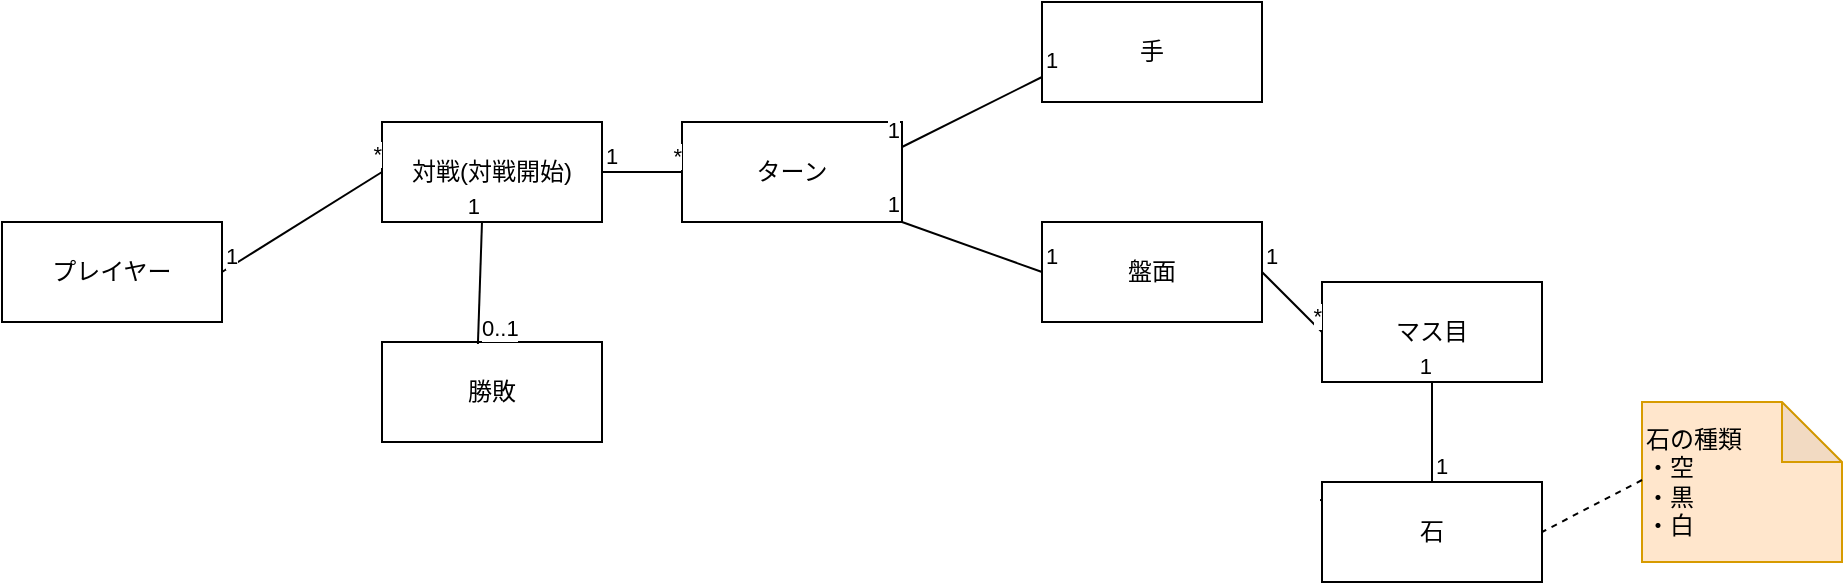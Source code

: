 <mxfile>
    <diagram id="uGVJI5XFFdA2i-oXUeg0" name="ページ1">
        <mxGraphModel dx="932" dy="622" grid="1" gridSize="10" guides="1" tooltips="1" connect="1" arrows="1" fold="1" page="1" pageScale="1" pageWidth="827" pageHeight="1169" math="0" shadow="0">
            <root>
                <mxCell id="0"/>
                <mxCell id="1" parent="0"/>
                <mxCell id="2" value="対戦(対戦開始)" style="html=1;whiteSpace=wrap;" parent="1" vertex="1">
                    <mxGeometry x="230" y="70" width="110" height="50" as="geometry"/>
                </mxCell>
                <mxCell id="3" value="ターン" style="html=1;whiteSpace=wrap;" parent="1" vertex="1">
                    <mxGeometry x="380" y="70" width="110" height="50" as="geometry"/>
                </mxCell>
                <mxCell id="5" value="勝敗" style="html=1;whiteSpace=wrap;" parent="1" vertex="1">
                    <mxGeometry x="230" y="180" width="110" height="50" as="geometry"/>
                </mxCell>
                <mxCell id="6" value="プレイヤー" style="html=1;whiteSpace=wrap;" parent="1" vertex="1">
                    <mxGeometry x="40" y="120" width="110" height="50" as="geometry"/>
                </mxCell>
                <mxCell id="9" value="" style="endArrow=none;dashed=1;html=1;entryX=1;entryY=0.5;entryDx=0;entryDy=0;exitX=-0.009;exitY=0.18;exitDx=0;exitDy=0;exitPerimeter=0;" parent="1" source="4" edge="1">
                    <mxGeometry width="50" height="50" relative="1" as="geometry">
                        <mxPoint x="860.01" y="249" as="sourcePoint"/>
                        <mxPoint x="791" y="265" as="targetPoint"/>
                    </mxGeometry>
                </mxCell>
                <mxCell id="10" value="" style="endArrow=none;html=1;exitX=1;exitY=0.5;exitDx=0;exitDy=0;entryX=0;entryY=0.5;entryDx=0;entryDy=0;" parent="1" source="6" edge="1" target="2">
                    <mxGeometry relative="1" as="geometry">
                        <mxPoint x="145" y="159" as="sourcePoint"/>
                        <mxPoint x="219" y="146" as="targetPoint"/>
                    </mxGeometry>
                </mxCell>
                <mxCell id="11" value="1" style="edgeLabel;resizable=0;html=1;align=left;verticalAlign=bottom;" parent="10" connectable="0" vertex="1">
                    <mxGeometry x="-1" relative="1" as="geometry"/>
                </mxCell>
                <mxCell id="12" value="*" style="edgeLabel;resizable=0;html=1;align=right;verticalAlign=bottom;" parent="10" connectable="0" vertex="1">
                    <mxGeometry x="1" relative="1" as="geometry"/>
                </mxCell>
                <mxCell id="16" value="マス目" style="html=1;whiteSpace=wrap;" vertex="1" parent="1">
                    <mxGeometry x="700" y="150" width="110" height="50" as="geometry"/>
                </mxCell>
                <mxCell id="17" value="盤面" style="html=1;whiteSpace=wrap;" vertex="1" parent="1">
                    <mxGeometry x="560" y="120" width="110" height="50" as="geometry"/>
                </mxCell>
                <mxCell id="18" value="" style="endArrow=none;html=1;exitX=0.436;exitY=0.02;exitDx=0;exitDy=0;exitPerimeter=0;" edge="1" parent="1" source="5">
                    <mxGeometry relative="1" as="geometry">
                        <mxPoint x="160" y="155" as="sourcePoint"/>
                        <mxPoint x="280" y="120" as="targetPoint"/>
                    </mxGeometry>
                </mxCell>
                <mxCell id="19" value="0..1" style="edgeLabel;resizable=0;html=1;align=left;verticalAlign=bottom;" connectable="0" vertex="1" parent="18">
                    <mxGeometry x="-1" relative="1" as="geometry"/>
                </mxCell>
                <mxCell id="20" value="1" style="edgeLabel;resizable=0;html=1;align=right;verticalAlign=bottom;" connectable="0" vertex="1" parent="18">
                    <mxGeometry x="1" relative="1" as="geometry"/>
                </mxCell>
                <mxCell id="27" value="" style="endArrow=none;html=1;exitX=1;exitY=0.5;exitDx=0;exitDy=0;entryX=0;entryY=0.5;entryDx=0;entryDy=0;" edge="1" parent="1" source="2" target="3">
                    <mxGeometry relative="1" as="geometry">
                        <mxPoint x="160" y="155" as="sourcePoint"/>
                        <mxPoint x="240" y="105" as="targetPoint"/>
                    </mxGeometry>
                </mxCell>
                <mxCell id="28" value="1" style="edgeLabel;resizable=0;html=1;align=left;verticalAlign=bottom;" connectable="0" vertex="1" parent="27">
                    <mxGeometry x="-1" relative="1" as="geometry"/>
                </mxCell>
                <mxCell id="29" value="*" style="edgeLabel;resizable=0;html=1;align=right;verticalAlign=bottom;" connectable="0" vertex="1" parent="27">
                    <mxGeometry x="1" relative="1" as="geometry"/>
                </mxCell>
                <mxCell id="30" value="" style="endArrow=none;html=1;exitX=0;exitY=0.5;exitDx=0;exitDy=0;entryX=1;entryY=1;entryDx=0;entryDy=0;" edge="1" parent="1" source="17" target="3">
                    <mxGeometry relative="1" as="geometry">
                        <mxPoint x="350" y="105" as="sourcePoint"/>
                        <mxPoint x="470" y="120" as="targetPoint"/>
                    </mxGeometry>
                </mxCell>
                <mxCell id="31" value="1" style="edgeLabel;resizable=0;html=1;align=left;verticalAlign=bottom;" connectable="0" vertex="1" parent="30">
                    <mxGeometry x="-1" relative="1" as="geometry"/>
                </mxCell>
                <mxCell id="32" value="1" style="edgeLabel;resizable=0;html=1;align=right;verticalAlign=bottom;" connectable="0" vertex="1" parent="30">
                    <mxGeometry x="1" relative="1" as="geometry"/>
                </mxCell>
                <mxCell id="33" value="" style="endArrow=none;html=1;exitX=1;exitY=0.5;exitDx=0;exitDy=0;entryX=0;entryY=0.5;entryDx=0;entryDy=0;" edge="1" parent="1" source="17" target="16">
                    <mxGeometry relative="1" as="geometry">
                        <mxPoint x="350" y="105" as="sourcePoint"/>
                        <mxPoint x="430" y="105" as="targetPoint"/>
                    </mxGeometry>
                </mxCell>
                <mxCell id="34" value="1" style="edgeLabel;resizable=0;html=1;align=left;verticalAlign=bottom;" connectable="0" vertex="1" parent="33">
                    <mxGeometry x="-1" relative="1" as="geometry"/>
                </mxCell>
                <mxCell id="35" value="*" style="edgeLabel;resizable=0;html=1;align=right;verticalAlign=bottom;" connectable="0" vertex="1" parent="33">
                    <mxGeometry x="1" relative="1" as="geometry"/>
                </mxCell>
                <mxCell id="36" value="" style="endArrow=none;html=1;entryX=0.5;entryY=1;entryDx=0;entryDy=0;exitX=0.5;exitY=0;exitDx=0;exitDy=0;" edge="1" parent="1" source="4" target="16">
                    <mxGeometry relative="1" as="geometry">
                        <mxPoint x="735" y="236" as="sourcePoint"/>
                        <mxPoint x="513" y="130" as="targetPoint"/>
                    </mxGeometry>
                </mxCell>
                <mxCell id="37" value="1" style="edgeLabel;resizable=0;html=1;align=left;verticalAlign=bottom;" connectable="0" vertex="1" parent="36">
                    <mxGeometry x="-1" relative="1" as="geometry"/>
                </mxCell>
                <mxCell id="38" value="1" style="edgeLabel;resizable=0;html=1;align=right;verticalAlign=bottom;" connectable="0" vertex="1" parent="36">
                    <mxGeometry x="1" relative="1" as="geometry"/>
                </mxCell>
                <mxCell id="39" value="石の種類&lt;div&gt;・空&lt;/div&gt;&lt;div&gt;・黒&lt;/div&gt;&lt;div&gt;・白&lt;/div&gt;" style="shape=note;whiteSpace=wrap;html=1;backgroundOutline=1;darkOpacity=0.05;fillColor=#ffe6cc;strokeColor=#d79b00;align=left;" vertex="1" parent="1">
                    <mxGeometry x="860" y="210" width="100" height="80" as="geometry"/>
                </mxCell>
                <mxCell id="41" value="手" style="html=1;whiteSpace=wrap;" vertex="1" parent="1">
                    <mxGeometry x="560" y="10" width="110" height="50" as="geometry"/>
                </mxCell>
                <mxCell id="42" value="" style="endArrow=none;html=1;exitX=0;exitY=0.75;exitDx=0;exitDy=0;entryX=1;entryY=0.25;entryDx=0;entryDy=0;" edge="1" parent="1" source="41" target="3">
                    <mxGeometry relative="1" as="geometry">
                        <mxPoint x="520" y="185" as="sourcePoint"/>
                        <mxPoint x="513" y="130" as="targetPoint"/>
                    </mxGeometry>
                </mxCell>
                <mxCell id="43" value="1" style="edgeLabel;resizable=0;html=1;align=left;verticalAlign=bottom;" connectable="0" vertex="1" parent="42">
                    <mxGeometry x="-1" relative="1" as="geometry"/>
                </mxCell>
                <mxCell id="44" value="1" style="edgeLabel;resizable=0;html=1;align=right;verticalAlign=bottom;" connectable="0" vertex="1" parent="42">
                    <mxGeometry x="1" relative="1" as="geometry"/>
                </mxCell>
                <mxCell id="46" value="" style="endArrow=none;dashed=1;html=1;entryX=1;entryY=0.5;entryDx=0;entryDy=0;exitX=-0.009;exitY=0.18;exitDx=0;exitDy=0;exitPerimeter=0;" edge="1" parent="1" target="4">
                    <mxGeometry width="50" height="50" relative="1" as="geometry">
                        <mxPoint x="860.01" y="249" as="sourcePoint"/>
                        <mxPoint x="791" y="265" as="targetPoint"/>
                    </mxGeometry>
                </mxCell>
                <mxCell id="4" value="石" style="html=1;whiteSpace=wrap;" parent="1" vertex="1">
                    <mxGeometry x="700" y="250" width="110" height="50" as="geometry"/>
                </mxCell>
            </root>
        </mxGraphModel>
    </diagram>
</mxfile>